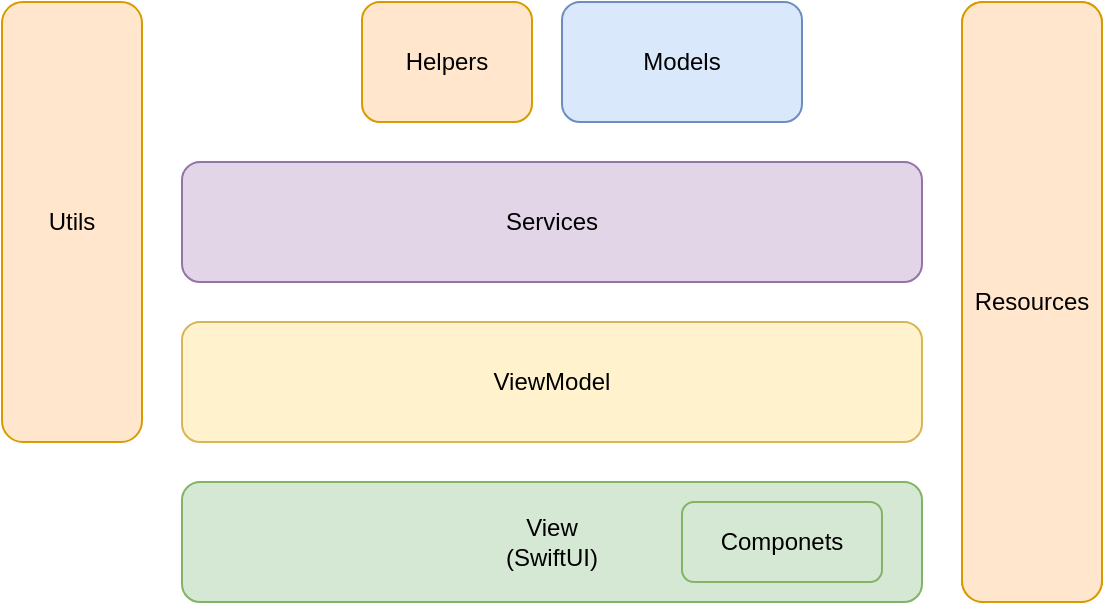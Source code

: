 <mxfile version="14.1.8" type="device" pages="2"><diagram id="IhuV7WzC7VSu1dMOTa7t" name="Main Architecture"><mxGraphModel dx="763" dy="541" grid="1" gridSize="10" guides="1" tooltips="1" connect="1" arrows="1" fold="1" page="1" pageScale="1" pageWidth="850" pageHeight="1100" math="0" shadow="0"><root><mxCell id="0"/><mxCell id="1" parent="0"/><mxCell id="Tb80Sn8D-MDWT5_V77LE-1" value="View&lt;br&gt;(SwiftUI)" style="rounded=1;whiteSpace=wrap;html=1;fillColor=#d5e8d4;strokeColor=#82b366;" vertex="1" parent="1"><mxGeometry x="200" y="350" width="370" height="60" as="geometry"/></mxCell><mxCell id="Tb80Sn8D-MDWT5_V77LE-2" value="ViewModel" style="rounded=1;whiteSpace=wrap;html=1;fillColor=#fff2cc;strokeColor=#d6b656;" vertex="1" parent="1"><mxGeometry x="200" y="270" width="370" height="60" as="geometry"/></mxCell><mxCell id="Tb80Sn8D-MDWT5_V77LE-3" value="Services" style="rounded=1;whiteSpace=wrap;html=1;fillColor=#e1d5e7;strokeColor=#9673a6;" vertex="1" parent="1"><mxGeometry x="200" y="190" width="370" height="60" as="geometry"/></mxCell><mxCell id="Tb80Sn8D-MDWT5_V77LE-4" value="Models" style="rounded=1;whiteSpace=wrap;html=1;fillColor=#dae8fc;strokeColor=#6c8ebf;" vertex="1" parent="1"><mxGeometry x="390" y="110" width="120" height="60" as="geometry"/></mxCell><mxCell id="Tb80Sn8D-MDWT5_V77LE-5" value="Helpers" style="rounded=1;whiteSpace=wrap;html=1;fillColor=#ffe6cc;strokeColor=#d79b00;" vertex="1" parent="1"><mxGeometry x="290" y="110" width="85" height="60" as="geometry"/></mxCell><mxCell id="Tb80Sn8D-MDWT5_V77LE-6" value="Resources" style="rounded=1;whiteSpace=wrap;html=1;fillColor=#ffe6cc;strokeColor=#d79b00;" vertex="1" parent="1"><mxGeometry x="590" y="110" width="70" height="300" as="geometry"/></mxCell><mxCell id="Tb80Sn8D-MDWT5_V77LE-7" value="Resources" style="rounded=1;whiteSpace=wrap;html=1;fillColor=#ffe6cc;strokeColor=#d79b00;" vertex="1" parent="1"><mxGeometry x="590" y="110" width="70" height="300" as="geometry"/></mxCell><mxCell id="Tb80Sn8D-MDWT5_V77LE-8" value="Utils" style="rounded=1;whiteSpace=wrap;html=1;fillColor=#ffe6cc;strokeColor=#d79b00;" vertex="1" parent="1"><mxGeometry x="110" y="110" width="70" height="220" as="geometry"/></mxCell><mxCell id="ihYKog8jgCNAKwigHQnF-1" value="Componets" style="rounded=1;whiteSpace=wrap;html=1;fillColor=#d5e8d4;strokeColor=#82b366;" vertex="1" parent="1"><mxGeometry x="450" y="360" width="100" height="40" as="geometry"/></mxCell></root></mxGraphModel></diagram><diagram id="h4weeAR3KK7m2X7AzMRn" name="Page-2"><mxGraphModel dx="1301" dy="924" grid="1" gridSize="10" guides="1" tooltips="1" connect="1" arrows="1" fold="1" page="1" pageScale="1" pageWidth="3300" pageHeight="4681" math="0" shadow="0"><root><mxCell id="35GU9H0SFs8GVZlG7Qm--0"/><mxCell id="35GU9H0SFs8GVZlG7Qm--1" parent="35GU9H0SFs8GVZlG7Qm--0"/><mxCell id="vsvnu9RLZvdNFNm08whB-7" value="Models" style="rounded=1;whiteSpace=wrap;html=1;verticalAlign=top;fillColor=#ffe6cc;strokeColor=#d79b00;" vertex="1" parent="35GU9H0SFs8GVZlG7Qm--1"><mxGeometry x="735" y="430" width="200" height="190" as="geometry"/></mxCell><mxCell id="vsvnu9RLZvdNFNm08whB-3" style="edgeStyle=orthogonalEdgeStyle;rounded=0;orthogonalLoop=1;jettySize=auto;html=1;exitX=0.5;exitY=0;exitDx=0;exitDy=0;entryX=0.5;entryY=1;entryDx=0;entryDy=0;fontSize=13;" edge="1" parent="35GU9H0SFs8GVZlG7Qm--1" source="35GU9H0SFs8GVZlG7Qm--16" target="vsvnu9RLZvdNFNm08whB-0"><mxGeometry relative="1" as="geometry"/></mxCell><mxCell id="vsvnu9RLZvdNFNm08whB-4" value="Use" style="edgeLabel;html=1;align=center;verticalAlign=middle;resizable=0;points=[];fontSize=13;" vertex="1" connectable="0" parent="vsvnu9RLZvdNFNm08whB-3"><mxGeometry x="0.22" y="-1" relative="1" as="geometry"><mxPoint as="offset"/></mxGeometry></mxCell><mxCell id="vsvnu9RLZvdNFNm08whB-8" style="edgeStyle=orthogonalEdgeStyle;rounded=0;orthogonalLoop=1;jettySize=auto;html=1;exitX=0.25;exitY=0;exitDx=0;exitDy=0;entryX=0.5;entryY=1;entryDx=0;entryDy=0;fontSize=13;" edge="1" parent="35GU9H0SFs8GVZlG7Qm--1" source="35GU9H0SFs8GVZlG7Qm--16" target="vsvnu9RLZvdNFNm08whB-7"><mxGeometry relative="1" as="geometry"/></mxCell><mxCell id="vsvnu9RLZvdNFNm08whB-9" value="Use" style="edgeLabel;html=1;align=center;verticalAlign=middle;resizable=0;points=[];fontSize=13;" vertex="1" connectable="0" parent="vsvnu9RLZvdNFNm08whB-8"><mxGeometry x="-0.221" y="2" relative="1" as="geometry"><mxPoint as="offset"/></mxGeometry></mxCell><mxCell id="35GU9H0SFs8GVZlG7Qm--16" value="Services" style="rounded=1;whiteSpace=wrap;html=1;verticalAlign=top;fillColor=#ffe6cc;strokeColor=#d79b00;" vertex="1" parent="35GU9H0SFs8GVZlG7Qm--1"><mxGeometry x="935" y="685" width="420" height="150" as="geometry"/></mxCell><mxCell id="35GU9H0SFs8GVZlG7Qm--2" value="DI&lt;br&gt;[Register]&lt;br&gt;[Resolve]" style="rounded=1;whiteSpace=wrap;html=1;fillColor=#d5e8d4;strokeColor=#82b366;" vertex="1" parent="35GU9H0SFs8GVZlG7Qm--1"><mxGeometry x="665" y="745" width="140" height="60" as="geometry"/></mxCell><mxCell id="35GU9H0SFs8GVZlG7Qm--19" style="edgeStyle=orthogonalEdgeStyle;rounded=0;orthogonalLoop=1;jettySize=auto;html=1;exitX=0.5;exitY=0;exitDx=0;exitDy=0;entryX=0.5;entryY=1;entryDx=0;entryDy=0;" edge="1" parent="35GU9H0SFs8GVZlG7Qm--1" source="35GU9H0SFs8GVZlG7Qm--4" target="35GU9H0SFs8GVZlG7Qm--2"><mxGeometry relative="1" as="geometry"/></mxCell><mxCell id="35GU9H0SFs8GVZlG7Qm--20" value="Use DI to Resolve the services" style="edgeLabel;html=1;align=center;verticalAlign=middle;resizable=0;points=[];fontSize=13;" vertex="1" connectable="0" parent="35GU9H0SFs8GVZlG7Qm--19"><mxGeometry x="-0.333" y="-1" relative="1" as="geometry"><mxPoint x="-65" as="offset"/></mxGeometry></mxCell><mxCell id="35GU9H0SFs8GVZlG7Qm--4" value="ViewModels" style="rounded=1;whiteSpace=wrap;html=1;verticalAlign=top;fillColor=#fff2cc;strokeColor=#d6b656;" vertex="1" parent="35GU9H0SFs8GVZlG7Qm--1"><mxGeometry x="685" y="975" width="660" height="265" as="geometry"/></mxCell><mxCell id="35GU9H0SFs8GVZlG7Qm--5" value="LoginViewModel" style="rounded=1;whiteSpace=wrap;html=1;" vertex="1" parent="35GU9H0SFs8GVZlG7Qm--1"><mxGeometry x="737.5" y="1120" width="120" height="60" as="geometry"/></mxCell><mxCell id="35GU9H0SFs8GVZlG7Qm--6" value="MainViewModel" style="rounded=1;whiteSpace=wrap;html=1;" vertex="1" parent="35GU9H0SFs8GVZlG7Qm--1"><mxGeometry x="887.5" y="1120" width="120" height="60" as="geometry"/></mxCell><mxCell id="35GU9H0SFs8GVZlG7Qm--7" value="MyStockViewModel" style="rounded=1;whiteSpace=wrap;html=1;" vertex="1" parent="35GU9H0SFs8GVZlG7Qm--1"><mxGeometry x="1037.5" y="1120" width="120" height="60" as="geometry"/></mxCell><mxCell id="35GU9H0SFs8GVZlG7Qm--8" value="SearchSYMViewModel" style="rounded=1;whiteSpace=wrap;html=1;" vertex="1" parent="35GU9H0SFs8GVZlG7Qm--1"><mxGeometry x="1177.5" y="1120" width="140" height="60" as="geometry"/></mxCell><mxCell id="35GU9H0SFs8GVZlG7Qm--9" value="AuthServies" style="rounded=1;whiteSpace=wrap;html=1;fillColor=#dae8fc;strokeColor=#6c8ebf;" vertex="1" parent="35GU9H0SFs8GVZlG7Qm--1"><mxGeometry x="982.5" y="775" width="90" height="30" as="geometry"/></mxCell><mxCell id="35GU9H0SFs8GVZlG7Qm--10" value="StockService" style="rounded=1;whiteSpace=wrap;html=1;fillColor=#dae8fc;strokeColor=#6c8ebf;" vertex="1" parent="35GU9H0SFs8GVZlG7Qm--1"><mxGeometry x="1215" y="775" width="90" height="30" as="geometry"/></mxCell><mxCell id="35GU9H0SFs8GVZlG7Qm--11" value="AuthServiesProtocol" style="rounded=1;whiteSpace=wrap;html=1;fillColor=#e1d5e7;strokeColor=#9673a6;" vertex="1" parent="35GU9H0SFs8GVZlG7Qm--1"><mxGeometry x="960" y="715" width="135" height="30" as="geometry"/></mxCell><mxCell id="35GU9H0SFs8GVZlG7Qm--12" value="StockServiceProtocol" style="rounded=1;whiteSpace=wrap;html=1;fillColor=#e1d5e7;strokeColor=#9673a6;" vertex="1" parent="35GU9H0SFs8GVZlG7Qm--1"><mxGeometry x="1190" y="715" width="140" height="30" as="geometry"/></mxCell><mxCell id="35GU9H0SFs8GVZlG7Qm--13" value="" style="endArrow=block;dashed=1;endFill=0;endSize=12;html=1;entryX=0.5;entryY=1;entryDx=0;entryDy=0;exitX=0.5;exitY=0;exitDx=0;exitDy=0;" edge="1" parent="35GU9H0SFs8GVZlG7Qm--1" source="35GU9H0SFs8GVZlG7Qm--9" target="35GU9H0SFs8GVZlG7Qm--11"><mxGeometry width="160" relative="1" as="geometry"><mxPoint x="885" y="875" as="sourcePoint"/><mxPoint x="1045" y="875" as="targetPoint"/></mxGeometry></mxCell><mxCell id="35GU9H0SFs8GVZlG7Qm--15" value="" style="endArrow=block;dashed=1;endFill=0;endSize=12;html=1;exitX=0.5;exitY=0;exitDx=0;exitDy=0;entryX=0.5;entryY=1;entryDx=0;entryDy=0;" edge="1" parent="35GU9H0SFs8GVZlG7Qm--1" source="35GU9H0SFs8GVZlG7Qm--10" target="35GU9H0SFs8GVZlG7Qm--12"><mxGeometry width="160" relative="1" as="geometry"><mxPoint x="1027.5" y="775" as="sourcePoint"/><mxPoint x="1155" y="785" as="targetPoint"/></mxGeometry></mxCell><mxCell id="35GU9H0SFs8GVZlG7Qm--17" value="Register Services" style="html=1;shadow=0;dashed=0;align=center;verticalAlign=middle;shape=mxgraph.arrows2.arrow;dy=0.6;dx=40;flipH=1;notch=0;fillColor=#f5f5f5;strokeColor=#666666;fontColor=#333333;" vertex="1" parent="35GU9H0SFs8GVZlG7Qm--1"><mxGeometry x="815" y="740" width="110" height="70" as="geometry"/></mxCell><mxCell id="vsvnu9RLZvdNFNm08whB-0" value="RequestApiHelper" style="rounded=1;whiteSpace=wrap;html=1;fillColor=#d5e8d4;strokeColor=#82b366;verticalAlign=top;" vertex="1" parent="35GU9H0SFs8GVZlG7Qm--1"><mxGeometry x="1065" y="485" width="160" height="100" as="geometry"/></mxCell><mxCell id="vsvnu9RLZvdNFNm08whB-1" value="Request" style="rounded=1;whiteSpace=wrap;html=1;fillColor=#e1d5e7;strokeColor=#9673a6;" vertex="1" parent="35GU9H0SFs8GVZlG7Qm--1"><mxGeometry x="1096.25" y="510" width="97.5" height="30" as="geometry"/></mxCell><mxCell id="vsvnu9RLZvdNFNm08whB-2" value="getRequest&amp;lt;T&amp;gt;" style="rounded=1;whiteSpace=wrap;html=1;fillColor=#e1d5e7;strokeColor=#9673a6;" vertex="1" parent="35GU9H0SFs8GVZlG7Qm--1"><mxGeometry x="1096.25" y="547" width="97.5" height="30" as="geometry"/></mxCell><mxCell id="vsvnu9RLZvdNFNm08whB-5" value="SearchSYMResult" style="rounded=1;whiteSpace=wrap;html=1;fillColor=#dae8fc;strokeColor=#6c8ebf;" vertex="1" parent="35GU9H0SFs8GVZlG7Qm--1"><mxGeometry x="767.5" y="478" width="135" height="50" as="geometry"/></mxCell><mxCell id="vsvnu9RLZvdNFNm08whB-6" value="ItemFromSearch" style="rounded=1;whiteSpace=wrap;html=1;fillColor=#dae8fc;strokeColor=#6c8ebf;" vertex="1" parent="35GU9H0SFs8GVZlG7Qm--1"><mxGeometry x="767.5" y="543" width="135" height="50" as="geometry"/></mxCell><mxCell id="vsvnu9RLZvdNFNm08whB-13" value="BaseViewModel" style="rounded=1;whiteSpace=wrap;html=1;" vertex="1" parent="35GU9H0SFs8GVZlG7Qm--1"><mxGeometry x="955" y="1020" width="120" height="60" as="geometry"/></mxCell><mxCell id="vsvnu9RLZvdNFNm08whB-14" value="Extends" style="endArrow=block;endSize=16;endFill=0;html=1;fontSize=13;exitX=0.5;exitY=0;exitDx=0;exitDy=0;entryX=0;entryY=0.5;entryDx=0;entryDy=0;" edge="1" parent="35GU9H0SFs8GVZlG7Qm--1" source="35GU9H0SFs8GVZlG7Qm--5" target="vsvnu9RLZvdNFNm08whB-13"><mxGeometry width="160" relative="1" as="geometry"><mxPoint x="800" y="1070" as="sourcePoint"/><mxPoint x="960" y="1070" as="targetPoint"/></mxGeometry></mxCell><mxCell id="vsvnu9RLZvdNFNm08whB-15" value="Extends" style="endArrow=block;endSize=16;endFill=0;html=1;fontSize=13;exitX=0.5;exitY=0;exitDx=0;exitDy=0;entryX=0.25;entryY=1;entryDx=0;entryDy=0;" edge="1" parent="35GU9H0SFs8GVZlG7Qm--1" source="35GU9H0SFs8GVZlG7Qm--6" target="vsvnu9RLZvdNFNm08whB-13"><mxGeometry width="160" relative="1" as="geometry"><mxPoint x="800" y="1070" as="sourcePoint"/><mxPoint x="960" y="1070" as="targetPoint"/></mxGeometry></mxCell><mxCell id="vsvnu9RLZvdNFNm08whB-16" value="Extends" style="endArrow=block;endSize=16;endFill=0;html=1;fontSize=13;exitX=0.5;exitY=0;exitDx=0;exitDy=0;entryX=1;entryY=0.5;entryDx=0;entryDy=0;" edge="1" parent="35GU9H0SFs8GVZlG7Qm--1" source="35GU9H0SFs8GVZlG7Qm--8" target="vsvnu9RLZvdNFNm08whB-13"><mxGeometry width="160" relative="1" as="geometry"><mxPoint x="800" y="1070" as="sourcePoint"/><mxPoint x="960" y="1070" as="targetPoint"/></mxGeometry></mxCell><mxCell id="vsvnu9RLZvdNFNm08whB-17" value="Extends" style="endArrow=block;endSize=16;endFill=0;html=1;fontSize=13;exitX=0.5;exitY=0;exitDx=0;exitDy=0;entryX=0.75;entryY=1;entryDx=0;entryDy=0;" edge="1" parent="35GU9H0SFs8GVZlG7Qm--1" source="35GU9H0SFs8GVZlG7Qm--7" target="vsvnu9RLZvdNFNm08whB-13"><mxGeometry width="160" relative="1" as="geometry"><mxPoint x="800" y="1070" as="sourcePoint"/><mxPoint x="960" y="1070" as="targetPoint"/></mxGeometry></mxCell><mxCell id="coWZJ7mBcp7SOlm4lR8w-0" value="Global Notifications" style="rounded=1;whiteSpace=wrap;html=1;fillColor=#d5e8d4;strokeColor=#82b366;" vertex="1" parent="35GU9H0SFs8GVZlG7Qm--1"><mxGeometry x="1410" y="1067.5" width="140" height="80" as="geometry"/></mxCell></root></mxGraphModel></diagram></mxfile>